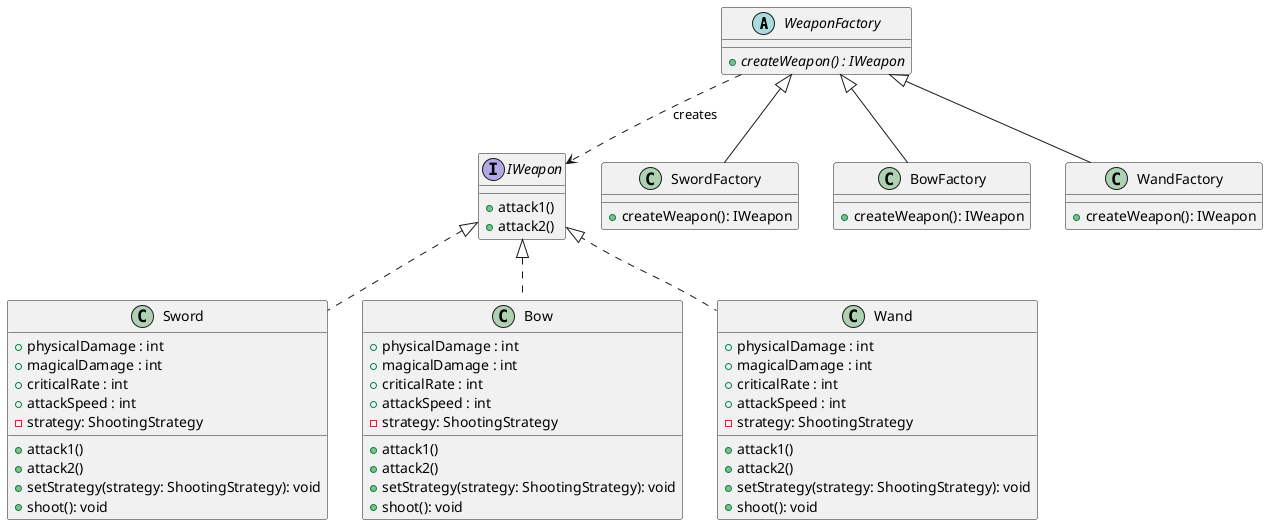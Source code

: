 @startuml

abstract class WeaponFactory {
    {abstract} +createWeapon() : IWeapon
}

interface IWeapon {
    + attack1()
    + attack2()
}

class Sword implements IWeapon {
    + physicalDamage : int
    + magicalDamage : int
    + criticalRate : int
    + attackSpeed : int
    -strategy: ShootingStrategy
    + attack1()
    + attack2()
    +setStrategy(strategy: ShootingStrategy): void
    +shoot(): void
}

class Bow implements IWeapon {
    + physicalDamage : int
    + magicalDamage : int
    + criticalRate : int
    + attackSpeed : int
    -strategy: ShootingStrategy
    + attack1()
    + attack2()
    +setStrategy(strategy: ShootingStrategy): void
    +shoot(): void
}

class Wand implements IWeapon {
    + physicalDamage : int
    + magicalDamage : int
    + criticalRate : int
    + attackSpeed : int
    -strategy: ShootingStrategy
    + attack1()
    + attack2()
    +setStrategy(strategy: ShootingStrategy): void
    +shoot(): void
}

class SwordFactory extends WeaponFactory {
    +createWeapon(): IWeapon
}

class BowFactory extends WeaponFactory {
    +createWeapon(): IWeapon
}

class WandFactory extends WeaponFactory {
    +createWeapon(): IWeapon
}

WeaponFactory ..> IWeapon : creates

@enduml